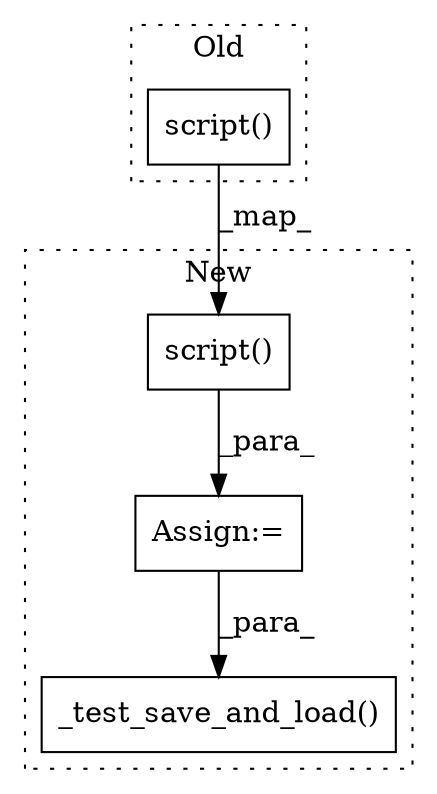 digraph G {
subgraph cluster0 {
1 [label="script()" a="75" s="1829,1852" l="17,1" shape="box"];
label = "Old";
style="dotted";
}
subgraph cluster1 {
2 [label="script()" a="75" s="2034,2057" l="17,1" shape="box"];
3 [label="Assign:=" a="68" s="2031" l="3" shape="box"];
4 [label="_test_save_and_load()" a="75" s="2067,2100" l="25,1" shape="box"];
label = "New";
style="dotted";
}
1 -> 2 [label="_map_"];
2 -> 3 [label="_para_"];
3 -> 4 [label="_para_"];
}